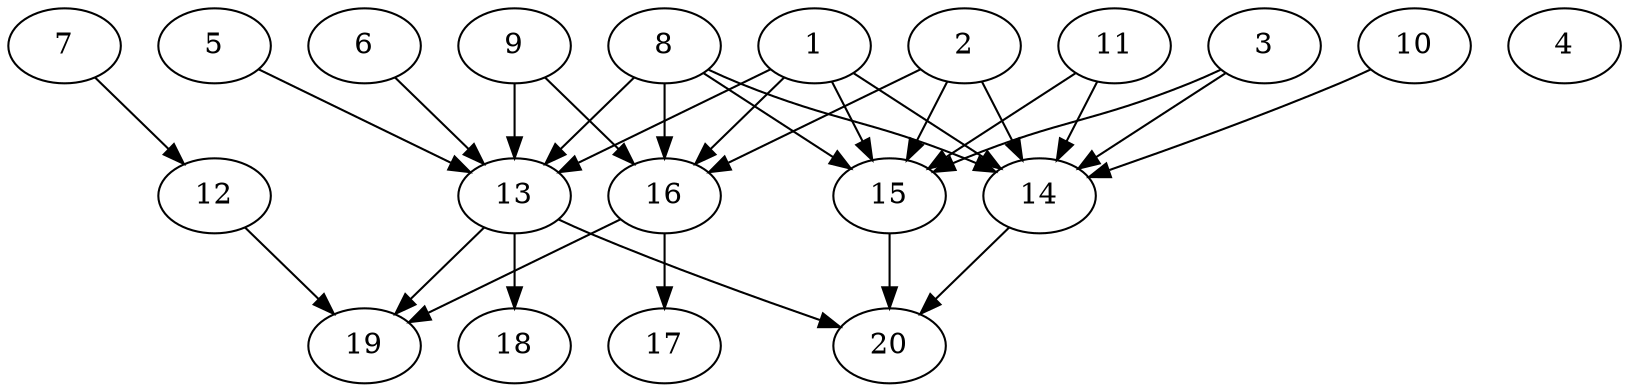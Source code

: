 // DAG automatically generated by daggen at Tue Jul 23 14:25:45 2019
// ./daggen --dot -n 20 --ccr 0.5 --fat 0.7 --regular 0.5 --density 0.6 --mindata 5242880 --maxdata 52428800 
digraph G {
  1 [size="46299136", alpha="0.03", expect_size="23149568"] 
  1 -> 13 [size ="23149568"]
  1 -> 14 [size ="23149568"]
  1 -> 15 [size ="23149568"]
  1 -> 16 [size ="23149568"]
  2 [size="98885632", alpha="0.02", expect_size="49442816"] 
  2 -> 14 [size ="49442816"]
  2 -> 15 [size ="49442816"]
  2 -> 16 [size ="49442816"]
  3 [size="62271488", alpha="0.18", expect_size="31135744"] 
  3 -> 14 [size ="31135744"]
  3 -> 15 [size ="31135744"]
  4 [size="34650112", alpha="0.03", expect_size="17325056"] 
  5 [size="35350528", alpha="0.19", expect_size="17675264"] 
  5 -> 13 [size ="17675264"]
  6 [size="76462080", alpha="0.01", expect_size="38231040"] 
  6 -> 13 [size ="38231040"]
  7 [size="82245632", alpha="0.02", expect_size="41122816"] 
  7 -> 12 [size ="41122816"]
  8 [size="76304384", alpha="0.11", expect_size="38152192"] 
  8 -> 13 [size ="38152192"]
  8 -> 14 [size ="38152192"]
  8 -> 15 [size ="38152192"]
  8 -> 16 [size ="38152192"]
  9 [size="50010112", alpha="0.03", expect_size="25005056"] 
  9 -> 13 [size ="25005056"]
  9 -> 16 [size ="25005056"]
  10 [size="31617024", alpha="0.08", expect_size="15808512"] 
  10 -> 14 [size ="15808512"]
  11 [size="54478848", alpha="0.13", expect_size="27239424"] 
  11 -> 14 [size ="27239424"]
  11 -> 15 [size ="27239424"]
  12 [size="68976640", alpha="0.07", expect_size="34488320"] 
  12 -> 19 [size ="34488320"]
  13 [size="76937216", alpha="0.16", expect_size="38468608"] 
  13 -> 18 [size ="38468608"]
  13 -> 19 [size ="38468608"]
  13 -> 20 [size ="38468608"]
  14 [size="65183744", alpha="0.17", expect_size="32591872"] 
  14 -> 20 [size ="32591872"]
  15 [size="80984064", alpha="0.10", expect_size="40492032"] 
  15 -> 20 [size ="40492032"]
  16 [size="74235904", alpha="0.07", expect_size="37117952"] 
  16 -> 17 [size ="37117952"]
  16 -> 19 [size ="37117952"]
  17 [size="78123008", alpha="0.06", expect_size="39061504"] 
  18 [size="87009280", alpha="0.07", expect_size="43504640"] 
  19 [size="44496896", alpha="0.17", expect_size="22248448"] 
  20 [size="60856320", alpha="0.05", expect_size="30428160"] 
}
